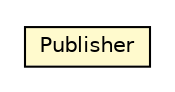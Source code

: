 #!/usr/local/bin/dot
#
# Class diagram 
# Generated by UMLGraph version R5_6-24-gf6e263 (http://www.umlgraph.org/)
#

digraph G {
	edge [fontname="Helvetica",fontsize=10,labelfontname="Helvetica",labelfontsize=10];
	node [fontname="Helvetica",fontsize=10,shape=plaintext];
	nodesep=0.25;
	ranksep=0.5;
	// org.universAAL.lddi.manager.publisher.Publisher
	c282429 [label=<<table title="org.universAAL.lddi.manager.publisher.Publisher" border="0" cellborder="1" cellspacing="0" cellpadding="2" port="p" bgcolor="lemonChiffon" href="./Publisher.html">
		<tr><td><table border="0" cellspacing="0" cellpadding="1">
<tr><td align="center" balign="center"> Publisher </td></tr>
		</table></td></tr>
		</table>>, URL="./Publisher.html", fontname="Helvetica", fontcolor="black", fontsize=10.0];
}

